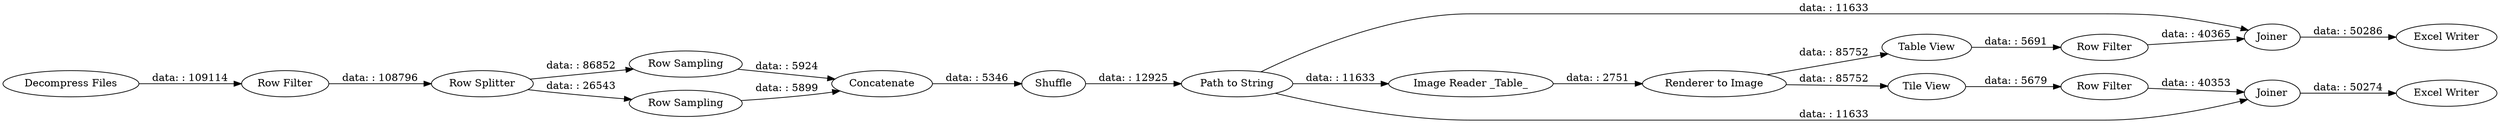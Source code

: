 digraph {
	"5766592303379713916_49" [label="Excel Writer"]
	"5766592303379713916_51" [label="Row Sampling"]
	"5766592303379713916_33" [label="Table View"]
	"5766592303379713916_44" [label="Row Filter"]
	"5766592303379713916_41" [label="Tile View"]
	"5766592303379713916_36" [label="Row Splitter"]
	"5766592303379713916_31" [label="Image Reader _Table_"]
	"5766592303379713916_35" [label=Shuffle]
	"5766592303379713916_45" [label="Excel Writer"]
	"5766592303379713916_47" [label="Row Filter"]
	"5766592303379713916_53" [label="Decompress Files"]
	"5766592303379713916_26" [label="Row Filter"]
	"5766592303379713916_52" [label="Row Sampling"]
	"5766592303379713916_48" [label=Joiner]
	"5766592303379713916_32" [label="Path to String"]
	"5766592303379713916_46" [label=Joiner]
	"5766592303379713916_34" [label="Renderer to Image"]
	"5766592303379713916_38" [label=Concatenate]
	"5766592303379713916_32" -> "5766592303379713916_46" [label="data: : 11633"]
	"5766592303379713916_46" -> "5766592303379713916_45" [label="data: : 50286"]
	"5766592303379713916_34" -> "5766592303379713916_33" [label="data: : 85752"]
	"5766592303379713916_47" -> "5766592303379713916_48" [label="data: : 40353"]
	"5766592303379713916_41" -> "5766592303379713916_47" [label="data: : 5679"]
	"5766592303379713916_32" -> "5766592303379713916_48" [label="data: : 11633"]
	"5766592303379713916_36" -> "5766592303379713916_51" [label="data: : 86852"]
	"5766592303379713916_36" -> "5766592303379713916_52" [label="data: : 26543"]
	"5766592303379713916_44" -> "5766592303379713916_46" [label="data: : 40365"]
	"5766592303379713916_34" -> "5766592303379713916_41" [label="data: : 85752"]
	"5766592303379713916_33" -> "5766592303379713916_44" [label="data: : 5691"]
	"5766592303379713916_32" -> "5766592303379713916_31" [label="data: : 11633"]
	"5766592303379713916_52" -> "5766592303379713916_38" [label="data: : 5899"]
	"5766592303379713916_26" -> "5766592303379713916_36" [label="data: : 108796"]
	"5766592303379713916_53" -> "5766592303379713916_26" [label="data: : 109114"]
	"5766592303379713916_48" -> "5766592303379713916_49" [label="data: : 50274"]
	"5766592303379713916_31" -> "5766592303379713916_34" [label="data: : 2751"]
	"5766592303379713916_35" -> "5766592303379713916_32" [label="data: : 12925"]
	"5766592303379713916_38" -> "5766592303379713916_35" [label="data: : 5346"]
	"5766592303379713916_51" -> "5766592303379713916_38" [label="data: : 5924"]
	rankdir=LR
}

